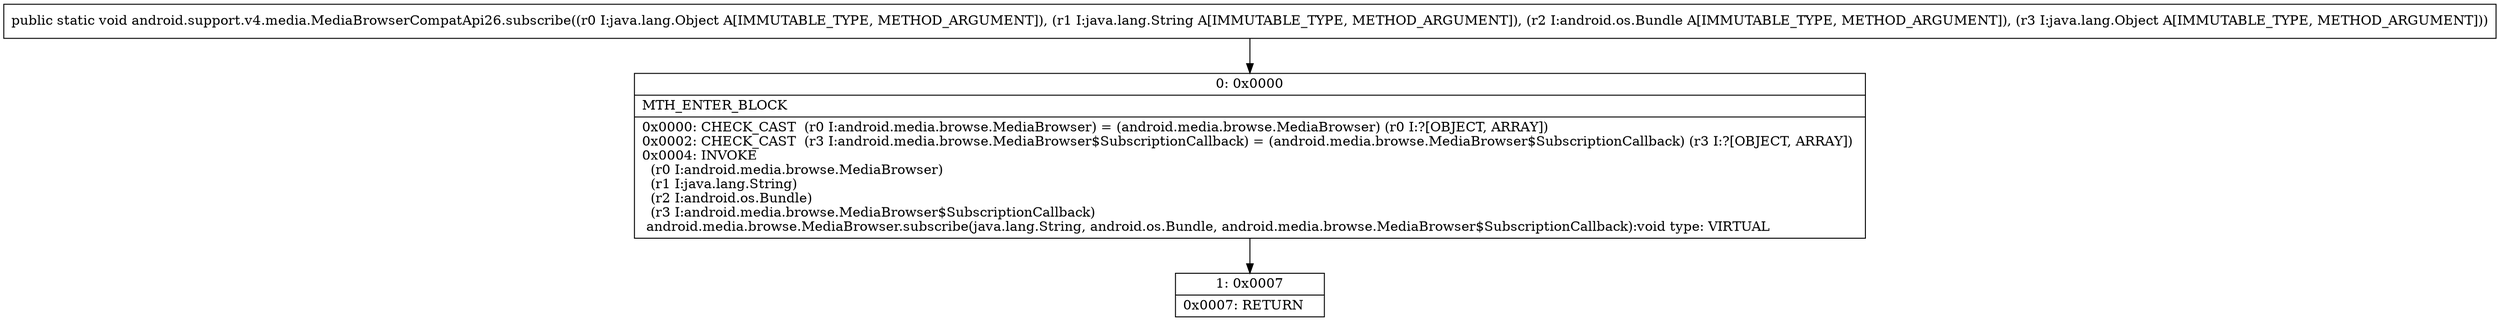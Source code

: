 digraph "CFG forandroid.support.v4.media.MediaBrowserCompatApi26.subscribe(Ljava\/lang\/Object;Ljava\/lang\/String;Landroid\/os\/Bundle;Ljava\/lang\/Object;)V" {
Node_0 [shape=record,label="{0\:\ 0x0000|MTH_ENTER_BLOCK\l|0x0000: CHECK_CAST  (r0 I:android.media.browse.MediaBrowser) = (android.media.browse.MediaBrowser) (r0 I:?[OBJECT, ARRAY]) \l0x0002: CHECK_CAST  (r3 I:android.media.browse.MediaBrowser$SubscriptionCallback) = (android.media.browse.MediaBrowser$SubscriptionCallback) (r3 I:?[OBJECT, ARRAY]) \l0x0004: INVOKE  \l  (r0 I:android.media.browse.MediaBrowser)\l  (r1 I:java.lang.String)\l  (r2 I:android.os.Bundle)\l  (r3 I:android.media.browse.MediaBrowser$SubscriptionCallback)\l android.media.browse.MediaBrowser.subscribe(java.lang.String, android.os.Bundle, android.media.browse.MediaBrowser$SubscriptionCallback):void type: VIRTUAL \l}"];
Node_1 [shape=record,label="{1\:\ 0x0007|0x0007: RETURN   \l}"];
MethodNode[shape=record,label="{public static void android.support.v4.media.MediaBrowserCompatApi26.subscribe((r0 I:java.lang.Object A[IMMUTABLE_TYPE, METHOD_ARGUMENT]), (r1 I:java.lang.String A[IMMUTABLE_TYPE, METHOD_ARGUMENT]), (r2 I:android.os.Bundle A[IMMUTABLE_TYPE, METHOD_ARGUMENT]), (r3 I:java.lang.Object A[IMMUTABLE_TYPE, METHOD_ARGUMENT])) }"];
MethodNode -> Node_0;
Node_0 -> Node_1;
}

